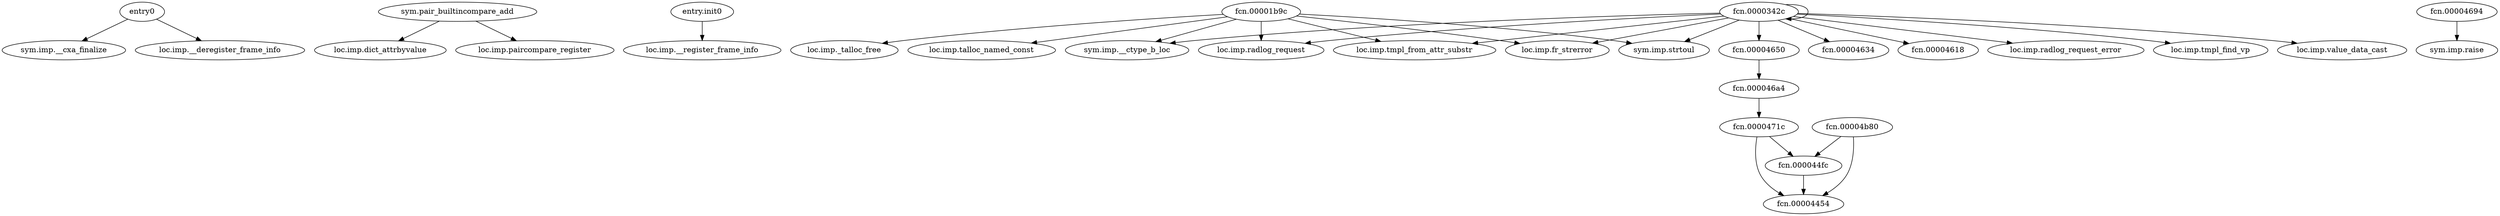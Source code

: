 digraph code {
  "0x00001758" [label="entry0"];
  "0x00001758" -> "0x0000141c";
  "0x0000141c" [label="sym.imp.__cxa_finalize"];
  "0x00001758" -> "0x000014dc";
  "0x000014dc" [label="loc.imp.__deregister_frame_info"];
  "0x000042f4" [label="sym.pair_builtincompare_add"];
  "0x000042f4" -> "0x00001458";
  "0x00001458" [label="loc.imp.dict_attrbyvalue"];
  "0x000042f4" -> "0x00001590";
  "0x00001590" [label="loc.imp.paircompare_register"];
  "0x000017d4" [label="entry.init0"];
  "0x000017d4" -> "0x00001728";
  "0x00001728" [label="loc.imp.__register_frame_info"];
  "0x00001b9c" [label="fcn.00001b9c"];
  "0x00001b9c" -> "0x0000165c";
  "0x0000165c" [label="sym.imp.__ctype_b_loc"];
  "0x00001b9c" -> "0x00001548";
  "0x00001548" [label="loc.imp.radlog_request"];
  "0x00001b9c" -> "0x00001638";
  "0x00001638" [label="loc.imp.talloc_named_const"];
  "0x00001b9c" -> "0x00001674";
  "0x00001674" [label="loc.imp.tmpl_from_attr_substr"];
  "0x00001b9c" -> "0x000013f8";
  "0x000013f8" [label="loc.imp._talloc_free"];
  "0x00001b9c" -> "0x000015d8";
  "0x000015d8" [label="loc.imp.fr_strerror"];
  "0x00001b9c" -> "0x0000144c";
  "0x0000144c" [label="sym.imp.strtoul"];
  "0x000044fc" [label="fcn.000044fc"];
  "0x000044fc" -> "0x00004454";
  "0x00004454" [label="fcn.00004454"];
  "0x00004694" [label="fcn.00004694"];
  "0x00004694" -> "0x00001740";
  "0x00001740" [label="sym.imp.raise"];
  "0x0000342c" [label="fcn.0000342c"];
  "0x0000342c" -> "0x0000165c";
  "0x0000165c" [label="sym.imp.__ctype_b_loc"];
  "0x0000342c" -> "0x0000144c";
  "0x0000144c" [label="sym.imp.strtoul"];
  "0x0000342c" -> "0x00001674";
  "0x00001674" [label="loc.imp.tmpl_from_attr_substr"];
  "0x0000342c" -> "0x000015d8";
  "0x000015d8" [label="loc.imp.fr_strerror"];
  "0x0000342c" -> "0x00001398";
  "0x00001398" [label="loc.imp.radlog_request_error"];
  "0x0000342c" -> "0x000016e0";
  "0x000016e0" [label="loc.imp.tmpl_find_vp"];
  "0x0000342c" -> "0x00001548";
  "0x00001548" [label="loc.imp.radlog_request"];
  "0x0000342c" -> "0x000016b0";
  "0x000016b0" [label="loc.imp.value_data_cast"];
  "0x0000342c" -> "0x0000342c";
  "0x0000342c" [label="fcn.0000342c"];
  "0x0000342c" -> "0x00004650";
  "0x00004650" [label="fcn.00004650"];
  "0x0000342c" -> "0x00004634";
  "0x00004634" [label="fcn.00004634"];
  "0x0000342c" -> "0x00004618";
  "0x00004618" [label="fcn.00004618"];
  "0x00004650" [label="fcn.00004650"];
  "0x00004650" -> "0x000046a4";
  "0x000046a4" [label="fcn.000046a4"];
  "0x000046a4" [label="fcn.000046a4"];
  "0x000046a4" -> "0x0000471c";
  "0x0000471c" [label="fcn.0000471c"];
  "0x0000471c" [label="fcn.0000471c"];
  "0x0000471c" -> "0x000044fc";
  "0x000044fc" [label="fcn.000044fc"];
  "0x0000471c" -> "0x00004454";
  "0x00004454" [label="fcn.00004454"];
  "0x00004b80" [label="fcn.00004b80"];
  "0x00004b80" -> "0x000044fc";
  "0x000044fc" [label="fcn.000044fc"];
  "0x00004b80" -> "0x00004454";
  "0x00004454" [label="fcn.00004454"];
}